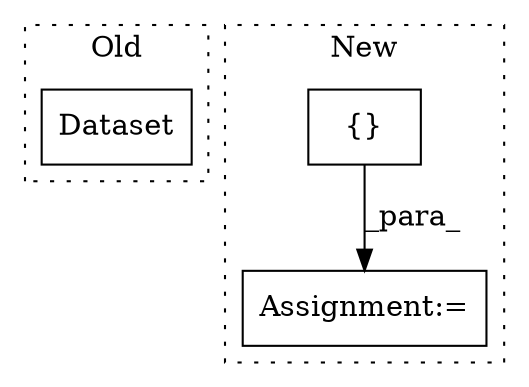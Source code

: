 digraph G {
subgraph cluster0 {
1 [label="Dataset" a="32" s="1532,1548" l="8,1" shape="box"];
label = "Old";
style="dotted";
}
subgraph cluster1 {
2 [label="{}" a="4" s="577" l="2" shape="box"];
3 [label="Assignment:=" a="7" s="539" l="1" shape="box"];
label = "New";
style="dotted";
}
2 -> 3 [label="_para_"];
}